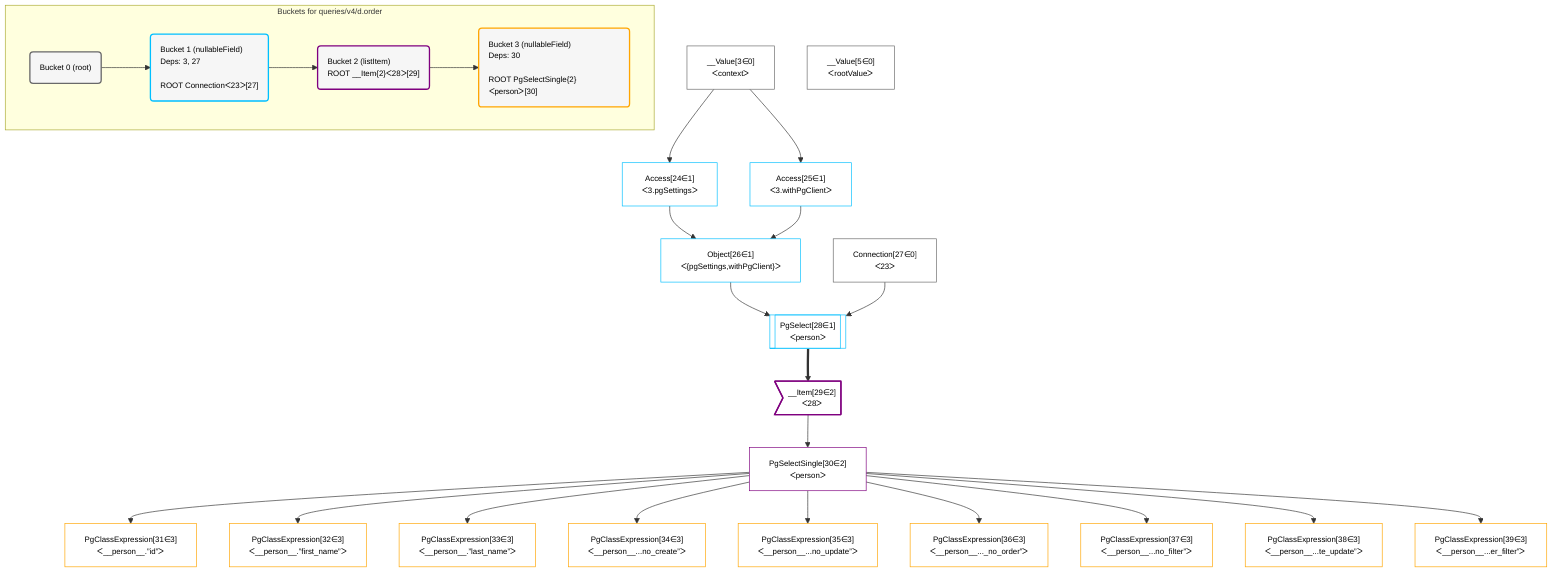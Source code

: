 %%{init: {'themeVariables': { 'fontSize': '12px'}}}%%
graph TD
    classDef path fill:#eee,stroke:#000,color:#000
    classDef plan fill:#fff,stroke-width:1px,color:#000
    classDef itemplan fill:#fff,stroke-width:2px,color:#000
    classDef sideeffectplan fill:#f00,stroke-width:2px,color:#000
    classDef bucket fill:#f6f6f6,color:#000,stroke-width:2px,text-align:left


    %% define steps
    __Value3["__Value[3∈0]<br />ᐸcontextᐳ"]:::plan
    __Value5["__Value[5∈0]<br />ᐸrootValueᐳ"]:::plan
    Access24["Access[24∈1]<br />ᐸ3.pgSettingsᐳ"]:::plan
    Access25["Access[25∈1]<br />ᐸ3.withPgClientᐳ"]:::plan
    Object26["Object[26∈1]<br />ᐸ{pgSettings,withPgClient}ᐳ"]:::plan
    Connection27["Connection[27∈0]<br />ᐸ23ᐳ"]:::plan
    PgSelect28[["PgSelect[28∈1]<br />ᐸpersonᐳ"]]:::plan
    __Item29>"__Item[29∈2]<br />ᐸ28ᐳ"]:::itemplan
    PgSelectSingle30["PgSelectSingle[30∈2]<br />ᐸpersonᐳ"]:::plan
    PgClassExpression31["PgClassExpression[31∈3]<br />ᐸ__person__.”id”ᐳ"]:::plan
    PgClassExpression32["PgClassExpression[32∈3]<br />ᐸ__person__.”first_name”ᐳ"]:::plan
    PgClassExpression33["PgClassExpression[33∈3]<br />ᐸ__person__.”last_name”ᐳ"]:::plan
    PgClassExpression34["PgClassExpression[34∈3]<br />ᐸ__person__...no_create”ᐳ"]:::plan
    PgClassExpression35["PgClassExpression[35∈3]<br />ᐸ__person__...no_update”ᐳ"]:::plan
    PgClassExpression36["PgClassExpression[36∈3]<br />ᐸ__person__..._no_order”ᐳ"]:::plan
    PgClassExpression37["PgClassExpression[37∈3]<br />ᐸ__person__...no_filter”ᐳ"]:::plan
    PgClassExpression38["PgClassExpression[38∈3]<br />ᐸ__person__...te_update”ᐳ"]:::plan
    PgClassExpression39["PgClassExpression[39∈3]<br />ᐸ__person__...er_filter”ᐳ"]:::plan

    %% plan dependencies
    __Value3 --> Access24
    __Value3 --> Access25
    Access24 & Access25 --> Object26
    Object26 & Connection27 --> PgSelect28
    PgSelect28 ==> __Item29
    __Item29 --> PgSelectSingle30
    PgSelectSingle30 --> PgClassExpression31
    PgSelectSingle30 --> PgClassExpression32
    PgSelectSingle30 --> PgClassExpression33
    PgSelectSingle30 --> PgClassExpression34
    PgSelectSingle30 --> PgClassExpression35
    PgSelectSingle30 --> PgClassExpression36
    PgSelectSingle30 --> PgClassExpression37
    PgSelectSingle30 --> PgClassExpression38
    PgSelectSingle30 --> PgClassExpression39

    subgraph "Buckets for queries/v4/d.order"
    Bucket0("Bucket 0 (root)"):::bucket
    classDef bucket0 stroke:#696969
    class Bucket0,__Value3,__Value5,Connection27 bucket0
    Bucket1("Bucket 1 (nullableField)<br />Deps: 3, 27<br /><br />ROOT Connectionᐸ23ᐳ[27]"):::bucket
    classDef bucket1 stroke:#00bfff
    class Bucket1,Access24,Access25,Object26,PgSelect28 bucket1
    Bucket2("Bucket 2 (listItem)<br />ROOT __Item{2}ᐸ28ᐳ[29]"):::bucket
    classDef bucket2 stroke:#7f007f
    class Bucket2,__Item29,PgSelectSingle30 bucket2
    Bucket3("Bucket 3 (nullableField)<br />Deps: 30<br /><br />ROOT PgSelectSingle{2}ᐸpersonᐳ[30]"):::bucket
    classDef bucket3 stroke:#ffa500
    class Bucket3,PgClassExpression31,PgClassExpression32,PgClassExpression33,PgClassExpression34,PgClassExpression35,PgClassExpression36,PgClassExpression37,PgClassExpression38,PgClassExpression39 bucket3
    Bucket0 --> Bucket1
    Bucket1 --> Bucket2
    Bucket2 --> Bucket3
    end